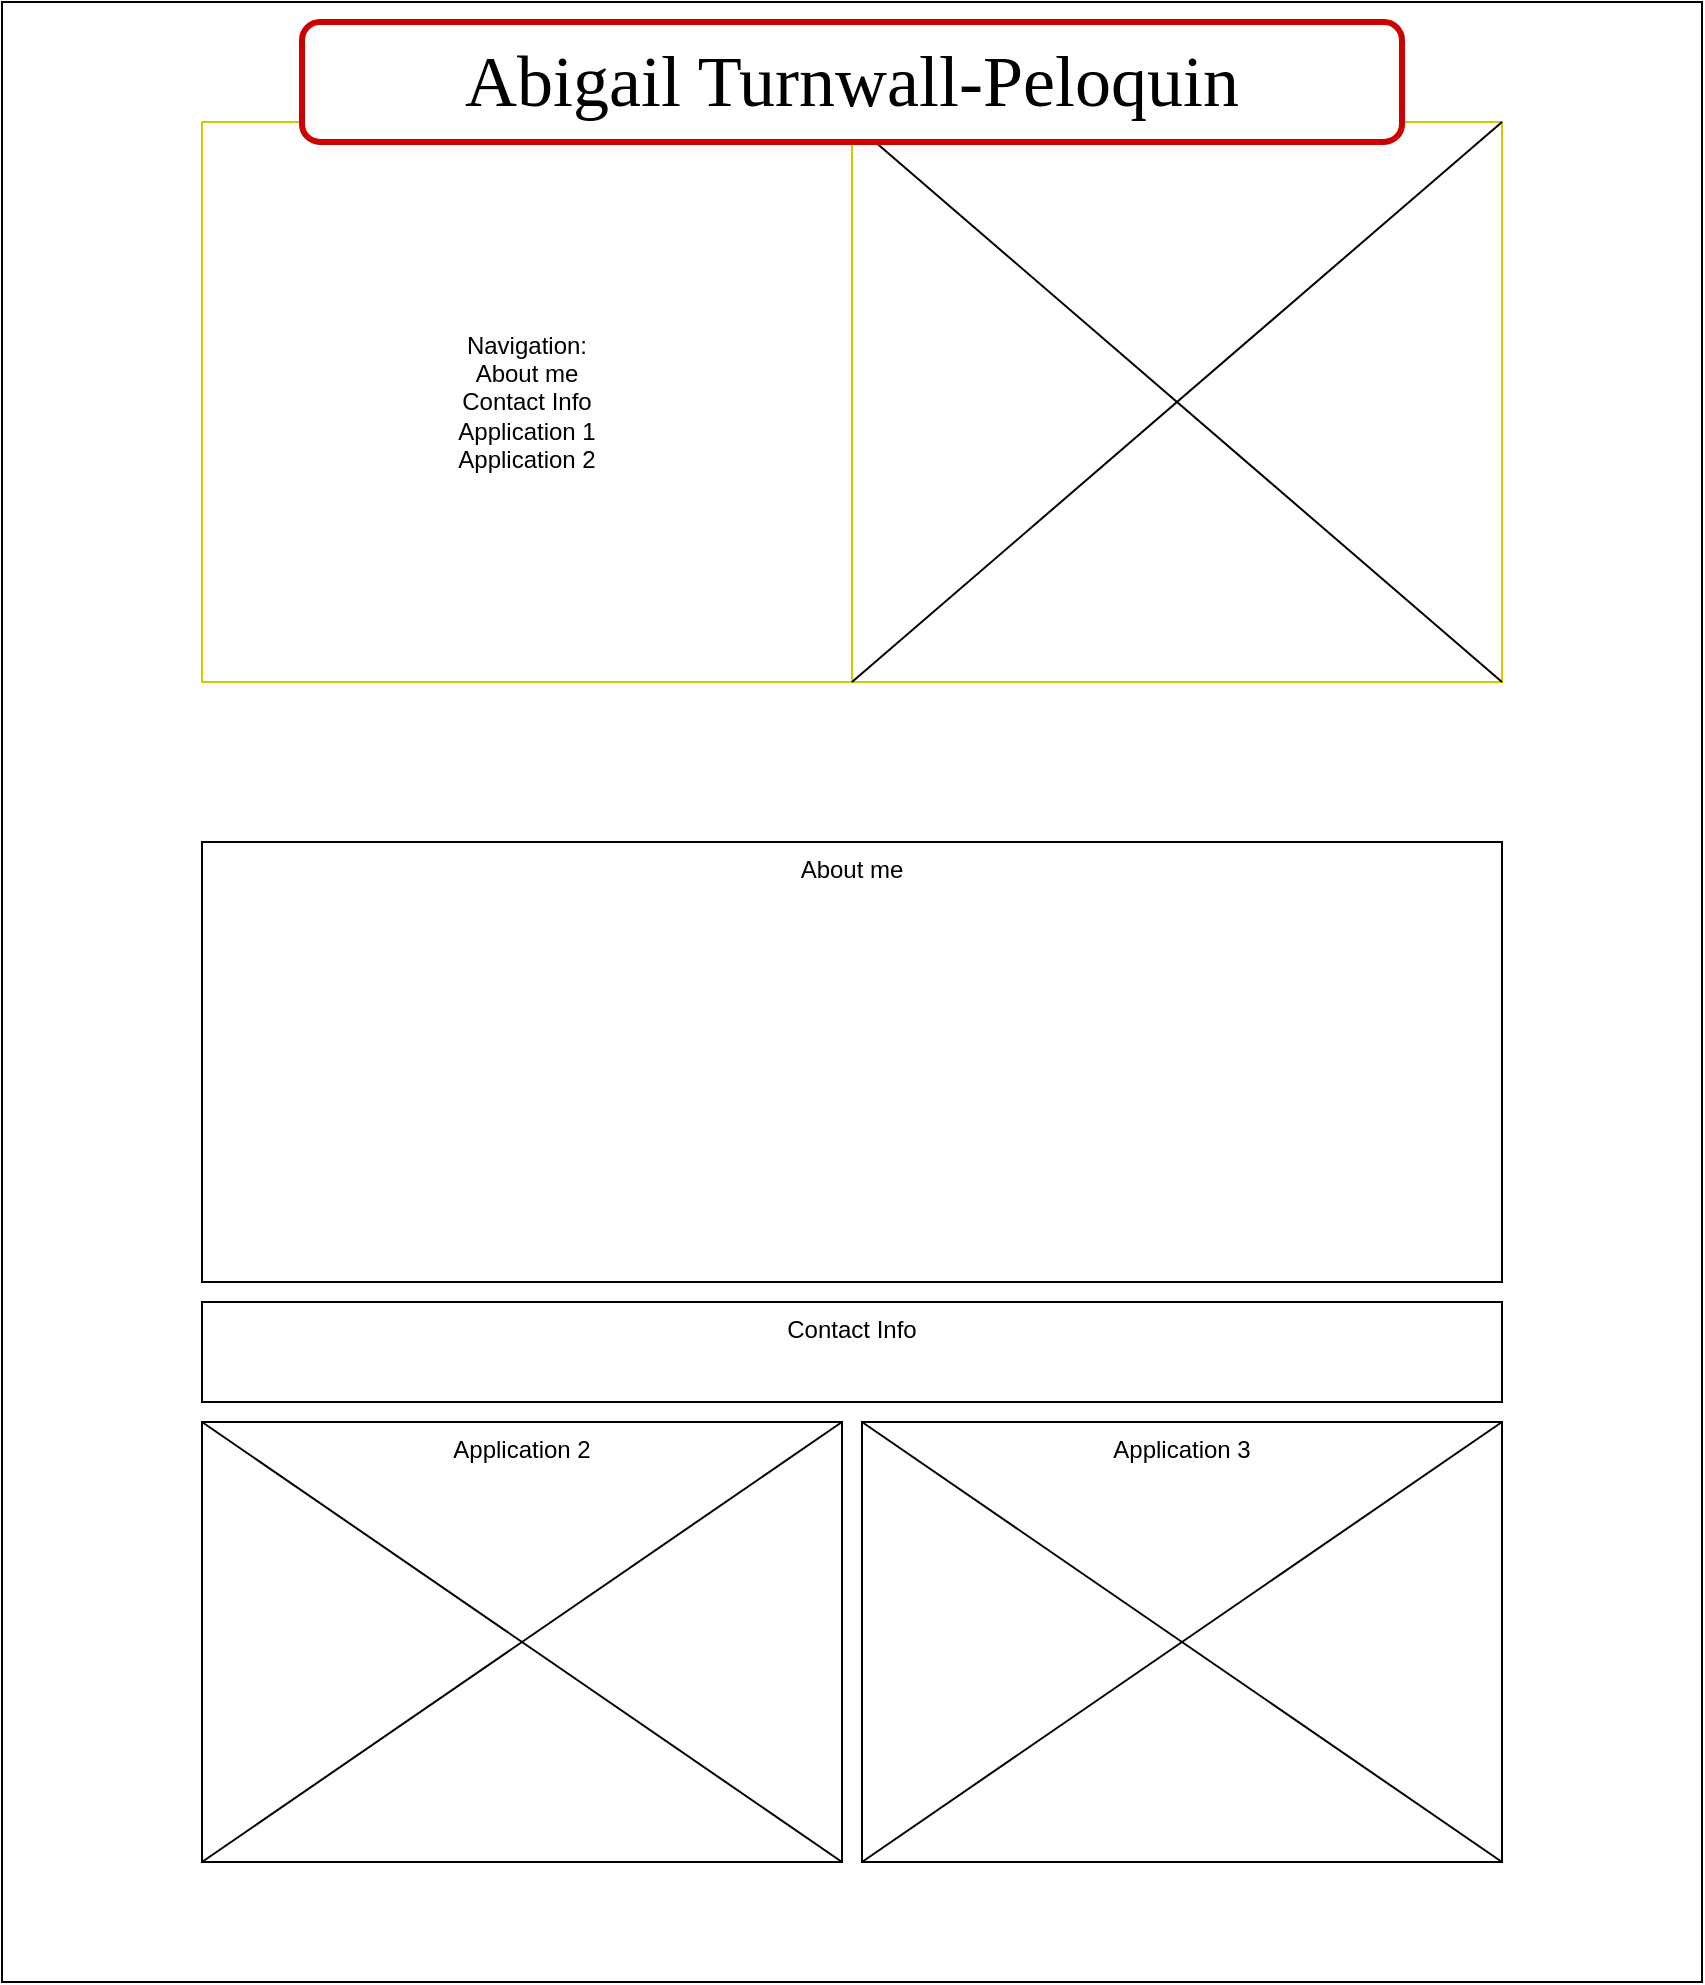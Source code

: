 <mxfile version="21.4.0" type="device">
  <diagram name="Page-1" id="1RJ68AMVyinYJOcooP6o">
    <mxGraphModel dx="1196" dy="709" grid="1" gridSize="10" guides="1" tooltips="1" connect="1" arrows="1" fold="1" page="1" pageScale="1" pageWidth="850" pageHeight="1100" math="0" shadow="0">
      <root>
        <mxCell id="0" />
        <mxCell id="1" parent="0" />
        <mxCell id="6DpHm1yewm9EBu3A8U6r-1" value="" style="rounded=0;whiteSpace=wrap;html=1;" vertex="1" parent="1">
          <mxGeometry width="850" height="990" as="geometry" />
        </mxCell>
        <mxCell id="6DpHm1yewm9EBu3A8U6r-4" value="" style="rounded=0;whiteSpace=wrap;html=1;strokeColor=#CCCC00;" vertex="1" parent="1">
          <mxGeometry x="425" y="60" width="325" height="280" as="geometry" />
        </mxCell>
        <mxCell id="6DpHm1yewm9EBu3A8U6r-25" value="Navigation:&lt;br&gt;About me&lt;br&gt;Contact Info&lt;br&gt;Application 1&lt;br&gt;Application 2" style="rounded=0;whiteSpace=wrap;html=1;strokeColor=#CCCC00;" vertex="1" parent="1">
          <mxGeometry x="100" y="60" width="325" height="280" as="geometry" />
        </mxCell>
        <mxCell id="6DpHm1yewm9EBu3A8U6r-6" value="" style="endArrow=none;html=1;rounded=0;entryX=1;entryY=1;entryDx=0;entryDy=0;exitX=1;exitY=0;exitDx=0;exitDy=0;" edge="1" parent="1" target="6DpHm1yewm9EBu3A8U6r-4">
          <mxGeometry width="50" height="50" relative="1" as="geometry">
            <mxPoint x="425" y="60" as="sourcePoint" />
            <mxPoint x="510" y="300" as="targetPoint" />
          </mxGeometry>
        </mxCell>
        <mxCell id="6DpHm1yewm9EBu3A8U6r-2" value="&lt;font face=&quot;Verdana&quot; style=&quot;font-size: 36px;&quot;&gt;Abigail Turnwall-Peloquin&lt;/font&gt;" style="rounded=1;whiteSpace=wrap;html=1;strokeColor=#CC0000;strokeWidth=3;" vertex="1" parent="1">
          <mxGeometry x="150" y="10" width="550" height="60" as="geometry" />
        </mxCell>
        <mxCell id="6DpHm1yewm9EBu3A8U6r-5" value="" style="endArrow=none;html=1;rounded=0;exitX=1;exitY=0;exitDx=0;exitDy=0;entryX=0;entryY=1;entryDx=0;entryDy=0;" edge="1" parent="1" source="6DpHm1yewm9EBu3A8U6r-4" target="6DpHm1yewm9EBu3A8U6r-4">
          <mxGeometry width="50" height="50" relative="1" as="geometry">
            <mxPoint x="460" y="350" as="sourcePoint" />
            <mxPoint x="510" y="300" as="targetPoint" />
            <Array as="points" />
          </mxGeometry>
        </mxCell>
        <mxCell id="6DpHm1yewm9EBu3A8U6r-13" value="About me" style="rounded=0;whiteSpace=wrap;html=1;verticalAlign=top;" vertex="1" parent="1">
          <mxGeometry x="100" y="420" width="650" height="220" as="geometry" />
        </mxCell>
        <mxCell id="6DpHm1yewm9EBu3A8U6r-18" value="Application 2" style="rounded=0;whiteSpace=wrap;html=1;verticalAlign=top;" vertex="1" parent="1">
          <mxGeometry x="100" y="710" width="320" height="220" as="geometry" />
        </mxCell>
        <mxCell id="6DpHm1yewm9EBu3A8U6r-19" value="Application 3" style="rounded=0;whiteSpace=wrap;html=1;verticalAlign=top;" vertex="1" parent="1">
          <mxGeometry x="430" y="710" width="320" height="220" as="geometry" />
        </mxCell>
        <mxCell id="6DpHm1yewm9EBu3A8U6r-20" value="" style="endArrow=none;html=1;rounded=0;entryX=1;entryY=0;entryDx=0;entryDy=0;exitX=0;exitY=1;exitDx=0;exitDy=0;" edge="1" parent="1" source="6DpHm1yewm9EBu3A8U6r-18" target="6DpHm1yewm9EBu3A8U6r-18">
          <mxGeometry width="50" height="50" relative="1" as="geometry">
            <mxPoint x="320" y="770" as="sourcePoint" />
            <mxPoint x="370" y="720" as="targetPoint" />
          </mxGeometry>
        </mxCell>
        <mxCell id="6DpHm1yewm9EBu3A8U6r-21" value="" style="endArrow=none;html=1;rounded=0;entryX=1;entryY=0;entryDx=0;entryDy=0;exitX=0;exitY=1;exitDx=0;exitDy=0;" edge="1" parent="1">
          <mxGeometry width="50" height="50" relative="1" as="geometry">
            <mxPoint x="430" y="930" as="sourcePoint" />
            <mxPoint x="750" y="710" as="targetPoint" />
          </mxGeometry>
        </mxCell>
        <mxCell id="6DpHm1yewm9EBu3A8U6r-22" value="" style="endArrow=none;html=1;rounded=0;entryX=0;entryY=0;entryDx=0;entryDy=0;exitX=1;exitY=1;exitDx=0;exitDy=0;" edge="1" parent="1" source="6DpHm1yewm9EBu3A8U6r-18" target="6DpHm1yewm9EBu3A8U6r-18">
          <mxGeometry width="50" height="50" relative="1" as="geometry">
            <mxPoint x="320" y="770" as="sourcePoint" />
            <mxPoint x="370" y="720" as="targetPoint" />
          </mxGeometry>
        </mxCell>
        <mxCell id="6DpHm1yewm9EBu3A8U6r-23" value="" style="endArrow=none;html=1;rounded=0;entryX=0;entryY=0;entryDx=0;entryDy=0;exitX=1;exitY=1;exitDx=0;exitDy=0;" edge="1" parent="1">
          <mxGeometry width="50" height="50" relative="1" as="geometry">
            <mxPoint x="750" y="930" as="sourcePoint" />
            <mxPoint x="430" y="710" as="targetPoint" />
          </mxGeometry>
        </mxCell>
        <mxCell id="6DpHm1yewm9EBu3A8U6r-26" value="Contact Info" style="rounded=0;whiteSpace=wrap;html=1;verticalAlign=top;" vertex="1" parent="1">
          <mxGeometry x="100" y="650" width="650" height="50" as="geometry" />
        </mxCell>
      </root>
    </mxGraphModel>
  </diagram>
</mxfile>
